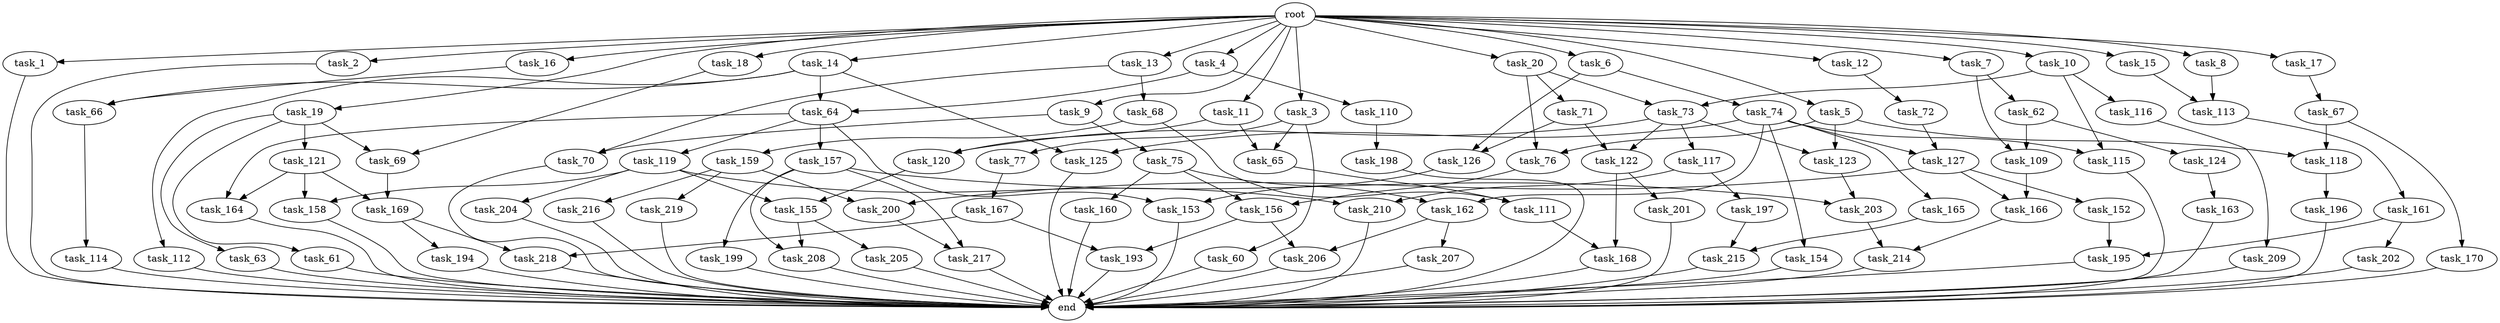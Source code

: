 digraph G {
  root [size="0.000000"];
  task_1 [size="10.240000"];
  task_2 [size="10.240000"];
  task_3 [size="10.240000"];
  task_4 [size="10.240000"];
  task_5 [size="10.240000"];
  task_6 [size="10.240000"];
  task_7 [size="10.240000"];
  task_8 [size="10.240000"];
  task_9 [size="10.240000"];
  task_10 [size="10.240000"];
  task_11 [size="10.240000"];
  task_12 [size="10.240000"];
  task_13 [size="10.240000"];
  task_14 [size="10.240000"];
  task_15 [size="10.240000"];
  task_16 [size="10.240000"];
  task_17 [size="10.240000"];
  task_18 [size="10.240000"];
  task_19 [size="10.240000"];
  task_20 [size="10.240000"];
  task_60 [size="773094113.280000"];
  task_61 [size="2147483648.000000"];
  task_62 [size="773094113.280000"];
  task_63 [size="2147483648.000000"];
  task_64 [size="2147483648.000000"];
  task_65 [size="2147483648.000000"];
  task_66 [size="6270652252.160000"];
  task_67 [size="1374389534.720000"];
  task_68 [size="343597383.680000"];
  task_69 [size="7645041786.880000"];
  task_70 [size="2491081031.680000"];
  task_71 [size="6957847019.520000"];
  task_72 [size="3092376453.120000"];
  task_73 [size="8332236554.240000"];
  task_74 [size="3092376453.120000"];
  task_75 [size="2147483648.000000"];
  task_76 [size="8332236554.240000"];
  task_77 [size="773094113.280000"];
  task_109 [size="1546188226.560000"];
  task_110 [size="1374389534.720000"];
  task_111 [size="5583457484.800000"];
  task_112 [size="773094113.280000"];
  task_113 [size="3865470566.400000"];
  task_114 [size="773094113.280000"];
  task_115 [size="3521873182.720000"];
  task_116 [size="1374389534.720000"];
  task_117 [size="8589934592.000000"];
  task_118 [size="5583457484.800000"];
  task_119 [size="8589934592.000000"];
  task_120 [size="9964324126.719999"];
  task_121 [size="2147483648.000000"];
  task_122 [size="9964324126.719999"];
  task_123 [size="9964324126.719999"];
  task_124 [size="773094113.280000"];
  task_125 [size="2920577761.280000"];
  task_126 [size="4466765987.840000"];
  task_127 [size="7645041786.880000"];
  task_152 [size="5497558138.880000"];
  task_153 [size="15547781611.520000"];
  task_154 [size="2147483648.000000"];
  task_155 [size="5583457484.800000"];
  task_156 [size="12799002542.080000"];
  task_157 [size="8589934592.000000"];
  task_158 [size="6871947673.600000"];
  task_159 [size="4209067950.080000"];
  task_160 [size="4209067950.080000"];
  task_161 [size="343597383.680000"];
  task_162 [size="6356551598.080000"];
  task_163 [size="6957847019.520000"];
  task_164 [size="14087492730.880001"];
  task_165 [size="2147483648.000000"];
  task_166 [size="9706626088.960001"];
  task_167 [size="6957847019.520000"];
  task_168 [size="3521873182.720000"];
  task_169 [size="6270652252.160000"];
  task_170 [size="4209067950.080000"];
  task_193 [size="5239860101.120000"];
  task_194 [size="2147483648.000000"];
  task_195 [size="8332236554.240000"];
  task_196 [size="3092376453.120000"];
  task_197 [size="2147483648.000000"];
  task_198 [size="3092376453.120000"];
  task_199 [size="773094113.280000"];
  task_200 [size="7645041786.880000"];
  task_201 [size="1374389534.720000"];
  task_202 [size="1374389534.720000"];
  task_203 [size="7730941132.800000"];
  task_204 [size="1374389534.720000"];
  task_205 [size="1374389534.720000"];
  task_206 [size="3865470566.400000"];
  task_207 [size="773094113.280000"];
  task_208 [size="2147483648.000000"];
  task_209 [size="4209067950.080000"];
  task_210 [size="3521873182.720000"];
  task_214 [size="5841155522.560000"];
  task_215 [size="11682311045.120001"];
  task_216 [size="2147483648.000000"];
  task_217 [size="4982162063.360000"];
  task_218 [size="4294967296.000000"];
  task_219 [size="2147483648.000000"];
  end [size="0.000000"];

  root -> task_1 [size="1.000000"];
  root -> task_2 [size="1.000000"];
  root -> task_3 [size="1.000000"];
  root -> task_4 [size="1.000000"];
  root -> task_5 [size="1.000000"];
  root -> task_6 [size="1.000000"];
  root -> task_7 [size="1.000000"];
  root -> task_8 [size="1.000000"];
  root -> task_9 [size="1.000000"];
  root -> task_10 [size="1.000000"];
  root -> task_11 [size="1.000000"];
  root -> task_12 [size="1.000000"];
  root -> task_13 [size="1.000000"];
  root -> task_14 [size="1.000000"];
  root -> task_15 [size="1.000000"];
  root -> task_16 [size="1.000000"];
  root -> task_17 [size="1.000000"];
  root -> task_18 [size="1.000000"];
  root -> task_19 [size="1.000000"];
  root -> task_20 [size="1.000000"];
  task_1 -> end [size="1.000000"];
  task_2 -> end [size="1.000000"];
  task_3 -> task_60 [size="75497472.000000"];
  task_3 -> task_65 [size="75497472.000000"];
  task_3 -> task_77 [size="75497472.000000"];
  task_4 -> task_64 [size="134217728.000000"];
  task_4 -> task_110 [size="134217728.000000"];
  task_5 -> task_76 [size="134217728.000000"];
  task_5 -> task_118 [size="134217728.000000"];
  task_5 -> task_123 [size="134217728.000000"];
  task_6 -> task_74 [size="301989888.000000"];
  task_6 -> task_126 [size="301989888.000000"];
  task_7 -> task_62 [size="75497472.000000"];
  task_7 -> task_109 [size="75497472.000000"];
  task_8 -> task_113 [size="301989888.000000"];
  task_9 -> task_70 [size="209715200.000000"];
  task_9 -> task_75 [size="209715200.000000"];
  task_10 -> task_73 [size="134217728.000000"];
  task_10 -> task_115 [size="134217728.000000"];
  task_10 -> task_116 [size="134217728.000000"];
  task_11 -> task_65 [size="134217728.000000"];
  task_11 -> task_120 [size="134217728.000000"];
  task_12 -> task_72 [size="301989888.000000"];
  task_13 -> task_68 [size="33554432.000000"];
  task_13 -> task_70 [size="33554432.000000"];
  task_14 -> task_64 [size="75497472.000000"];
  task_14 -> task_66 [size="75497472.000000"];
  task_14 -> task_112 [size="75497472.000000"];
  task_14 -> task_125 [size="75497472.000000"];
  task_15 -> task_113 [size="75497472.000000"];
  task_16 -> task_66 [size="536870912.000000"];
  task_17 -> task_67 [size="134217728.000000"];
  task_18 -> task_69 [size="536870912.000000"];
  task_19 -> task_61 [size="209715200.000000"];
  task_19 -> task_63 [size="209715200.000000"];
  task_19 -> task_69 [size="209715200.000000"];
  task_19 -> task_121 [size="209715200.000000"];
  task_20 -> task_71 [size="679477248.000000"];
  task_20 -> task_73 [size="679477248.000000"];
  task_20 -> task_76 [size="679477248.000000"];
  task_60 -> end [size="1.000000"];
  task_61 -> end [size="1.000000"];
  task_62 -> task_109 [size="75497472.000000"];
  task_62 -> task_124 [size="75497472.000000"];
  task_63 -> end [size="1.000000"];
  task_64 -> task_119 [size="838860800.000000"];
  task_64 -> task_153 [size="838860800.000000"];
  task_64 -> task_157 [size="838860800.000000"];
  task_64 -> task_164 [size="838860800.000000"];
  task_65 -> task_111 [size="134217728.000000"];
  task_66 -> task_114 [size="75497472.000000"];
  task_67 -> task_118 [size="411041792.000000"];
  task_67 -> task_170 [size="411041792.000000"];
  task_68 -> task_111 [size="411041792.000000"];
  task_68 -> task_159 [size="411041792.000000"];
  task_69 -> task_169 [size="75497472.000000"];
  task_70 -> end [size="1.000000"];
  task_71 -> task_122 [size="134217728.000000"];
  task_71 -> task_126 [size="134217728.000000"];
  task_72 -> task_127 [size="536870912.000000"];
  task_73 -> task_117 [size="838860800.000000"];
  task_73 -> task_120 [size="838860800.000000"];
  task_73 -> task_122 [size="838860800.000000"];
  task_73 -> task_123 [size="838860800.000000"];
  task_74 -> task_115 [size="209715200.000000"];
  task_74 -> task_125 [size="209715200.000000"];
  task_74 -> task_127 [size="209715200.000000"];
  task_74 -> task_154 [size="209715200.000000"];
  task_74 -> task_162 [size="209715200.000000"];
  task_74 -> task_165 [size="209715200.000000"];
  task_75 -> task_156 [size="411041792.000000"];
  task_75 -> task_160 [size="411041792.000000"];
  task_75 -> task_162 [size="411041792.000000"];
  task_76 -> task_156 [size="838860800.000000"];
  task_77 -> task_167 [size="679477248.000000"];
  task_109 -> task_166 [size="411041792.000000"];
  task_110 -> task_198 [size="301989888.000000"];
  task_111 -> task_168 [size="209715200.000000"];
  task_112 -> end [size="1.000000"];
  task_113 -> task_161 [size="33554432.000000"];
  task_114 -> end [size="1.000000"];
  task_115 -> end [size="1.000000"];
  task_116 -> task_209 [size="411041792.000000"];
  task_117 -> task_197 [size="209715200.000000"];
  task_117 -> task_210 [size="209715200.000000"];
  task_118 -> task_196 [size="301989888.000000"];
  task_119 -> task_155 [size="134217728.000000"];
  task_119 -> task_158 [size="134217728.000000"];
  task_119 -> task_204 [size="134217728.000000"];
  task_119 -> task_210 [size="134217728.000000"];
  task_120 -> task_155 [size="411041792.000000"];
  task_121 -> task_158 [size="536870912.000000"];
  task_121 -> task_164 [size="536870912.000000"];
  task_121 -> task_169 [size="536870912.000000"];
  task_122 -> task_168 [size="134217728.000000"];
  task_122 -> task_201 [size="134217728.000000"];
  task_123 -> task_203 [size="679477248.000000"];
  task_124 -> task_163 [size="679477248.000000"];
  task_125 -> end [size="1.000000"];
  task_126 -> task_153 [size="679477248.000000"];
  task_127 -> task_152 [size="536870912.000000"];
  task_127 -> task_166 [size="536870912.000000"];
  task_127 -> task_200 [size="536870912.000000"];
  task_152 -> task_195 [size="679477248.000000"];
  task_153 -> end [size="1.000000"];
  task_154 -> end [size="1.000000"];
  task_155 -> task_205 [size="134217728.000000"];
  task_155 -> task_208 [size="134217728.000000"];
  task_156 -> task_193 [size="301989888.000000"];
  task_156 -> task_206 [size="301989888.000000"];
  task_157 -> task_199 [size="75497472.000000"];
  task_157 -> task_203 [size="75497472.000000"];
  task_157 -> task_208 [size="75497472.000000"];
  task_157 -> task_217 [size="75497472.000000"];
  task_158 -> end [size="1.000000"];
  task_159 -> task_200 [size="209715200.000000"];
  task_159 -> task_216 [size="209715200.000000"];
  task_159 -> task_219 [size="209715200.000000"];
  task_160 -> end [size="1.000000"];
  task_161 -> task_195 [size="134217728.000000"];
  task_161 -> task_202 [size="134217728.000000"];
  task_162 -> task_206 [size="75497472.000000"];
  task_162 -> task_207 [size="75497472.000000"];
  task_163 -> end [size="1.000000"];
  task_164 -> end [size="1.000000"];
  task_165 -> task_215 [size="838860800.000000"];
  task_166 -> task_214 [size="33554432.000000"];
  task_167 -> task_193 [size="209715200.000000"];
  task_167 -> task_218 [size="209715200.000000"];
  task_168 -> end [size="1.000000"];
  task_169 -> task_194 [size="209715200.000000"];
  task_169 -> task_218 [size="209715200.000000"];
  task_170 -> end [size="1.000000"];
  task_193 -> end [size="1.000000"];
  task_194 -> end [size="1.000000"];
  task_195 -> end [size="1.000000"];
  task_196 -> end [size="1.000000"];
  task_197 -> task_215 [size="301989888.000000"];
  task_198 -> end [size="1.000000"];
  task_199 -> end [size="1.000000"];
  task_200 -> task_217 [size="411041792.000000"];
  task_201 -> end [size="1.000000"];
  task_202 -> end [size="1.000000"];
  task_203 -> task_214 [size="536870912.000000"];
  task_204 -> end [size="1.000000"];
  task_205 -> end [size="1.000000"];
  task_206 -> end [size="1.000000"];
  task_207 -> end [size="1.000000"];
  task_208 -> end [size="1.000000"];
  task_209 -> end [size="1.000000"];
  task_210 -> end [size="1.000000"];
  task_214 -> end [size="1.000000"];
  task_215 -> end [size="1.000000"];
  task_216 -> end [size="1.000000"];
  task_217 -> end [size="1.000000"];
  task_218 -> end [size="1.000000"];
  task_219 -> end [size="1.000000"];
}

